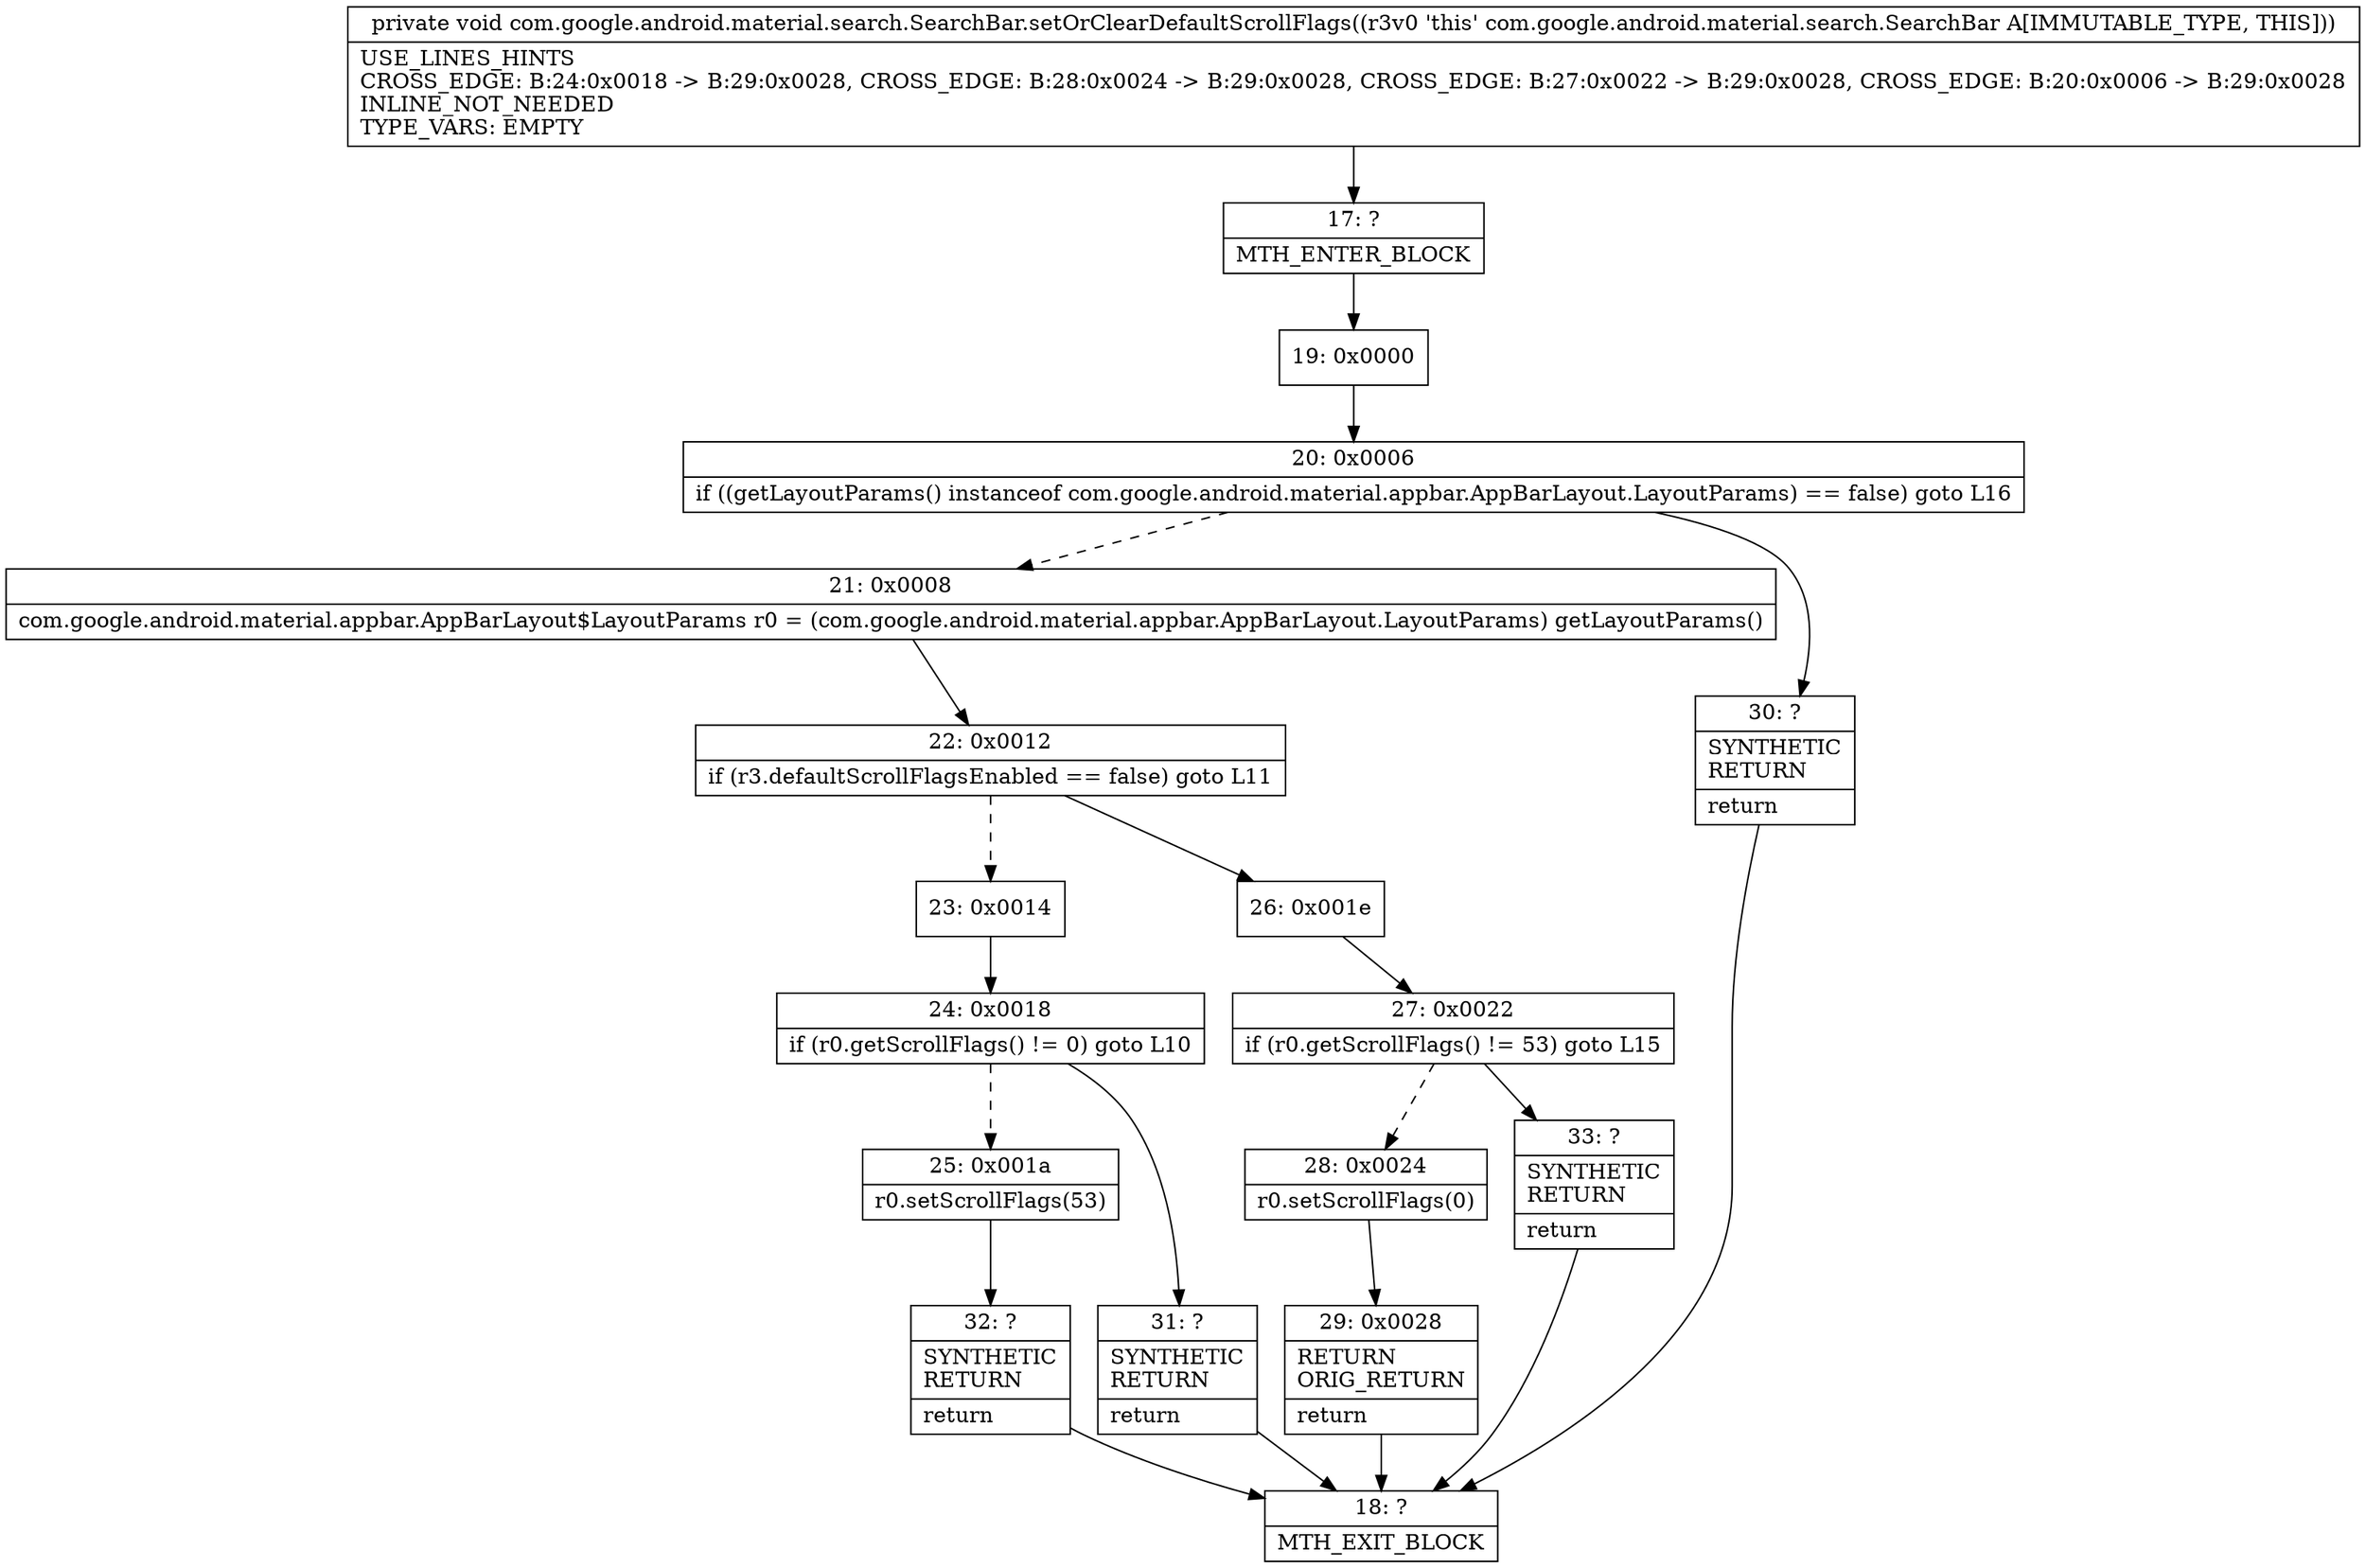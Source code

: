 digraph "CFG forcom.google.android.material.search.SearchBar.setOrClearDefaultScrollFlags()V" {
Node_17 [shape=record,label="{17\:\ ?|MTH_ENTER_BLOCK\l}"];
Node_19 [shape=record,label="{19\:\ 0x0000}"];
Node_20 [shape=record,label="{20\:\ 0x0006|if ((getLayoutParams() instanceof com.google.android.material.appbar.AppBarLayout.LayoutParams) == false) goto L16\l}"];
Node_21 [shape=record,label="{21\:\ 0x0008|com.google.android.material.appbar.AppBarLayout$LayoutParams r0 = (com.google.android.material.appbar.AppBarLayout.LayoutParams) getLayoutParams()\l}"];
Node_22 [shape=record,label="{22\:\ 0x0012|if (r3.defaultScrollFlagsEnabled == false) goto L11\l}"];
Node_23 [shape=record,label="{23\:\ 0x0014}"];
Node_24 [shape=record,label="{24\:\ 0x0018|if (r0.getScrollFlags() != 0) goto L10\l}"];
Node_25 [shape=record,label="{25\:\ 0x001a|r0.setScrollFlags(53)\l}"];
Node_32 [shape=record,label="{32\:\ ?|SYNTHETIC\lRETURN\l|return\l}"];
Node_18 [shape=record,label="{18\:\ ?|MTH_EXIT_BLOCK\l}"];
Node_31 [shape=record,label="{31\:\ ?|SYNTHETIC\lRETURN\l|return\l}"];
Node_26 [shape=record,label="{26\:\ 0x001e}"];
Node_27 [shape=record,label="{27\:\ 0x0022|if (r0.getScrollFlags() != 53) goto L15\l}"];
Node_28 [shape=record,label="{28\:\ 0x0024|r0.setScrollFlags(0)\l}"];
Node_29 [shape=record,label="{29\:\ 0x0028|RETURN\lORIG_RETURN\l|return\l}"];
Node_33 [shape=record,label="{33\:\ ?|SYNTHETIC\lRETURN\l|return\l}"];
Node_30 [shape=record,label="{30\:\ ?|SYNTHETIC\lRETURN\l|return\l}"];
MethodNode[shape=record,label="{private void com.google.android.material.search.SearchBar.setOrClearDefaultScrollFlags((r3v0 'this' com.google.android.material.search.SearchBar A[IMMUTABLE_TYPE, THIS]))  | USE_LINES_HINTS\lCROSS_EDGE: B:24:0x0018 \-\> B:29:0x0028, CROSS_EDGE: B:28:0x0024 \-\> B:29:0x0028, CROSS_EDGE: B:27:0x0022 \-\> B:29:0x0028, CROSS_EDGE: B:20:0x0006 \-\> B:29:0x0028\lINLINE_NOT_NEEDED\lTYPE_VARS: EMPTY\l}"];
MethodNode -> Node_17;Node_17 -> Node_19;
Node_19 -> Node_20;
Node_20 -> Node_21[style=dashed];
Node_20 -> Node_30;
Node_21 -> Node_22;
Node_22 -> Node_23[style=dashed];
Node_22 -> Node_26;
Node_23 -> Node_24;
Node_24 -> Node_25[style=dashed];
Node_24 -> Node_31;
Node_25 -> Node_32;
Node_32 -> Node_18;
Node_31 -> Node_18;
Node_26 -> Node_27;
Node_27 -> Node_28[style=dashed];
Node_27 -> Node_33;
Node_28 -> Node_29;
Node_29 -> Node_18;
Node_33 -> Node_18;
Node_30 -> Node_18;
}

